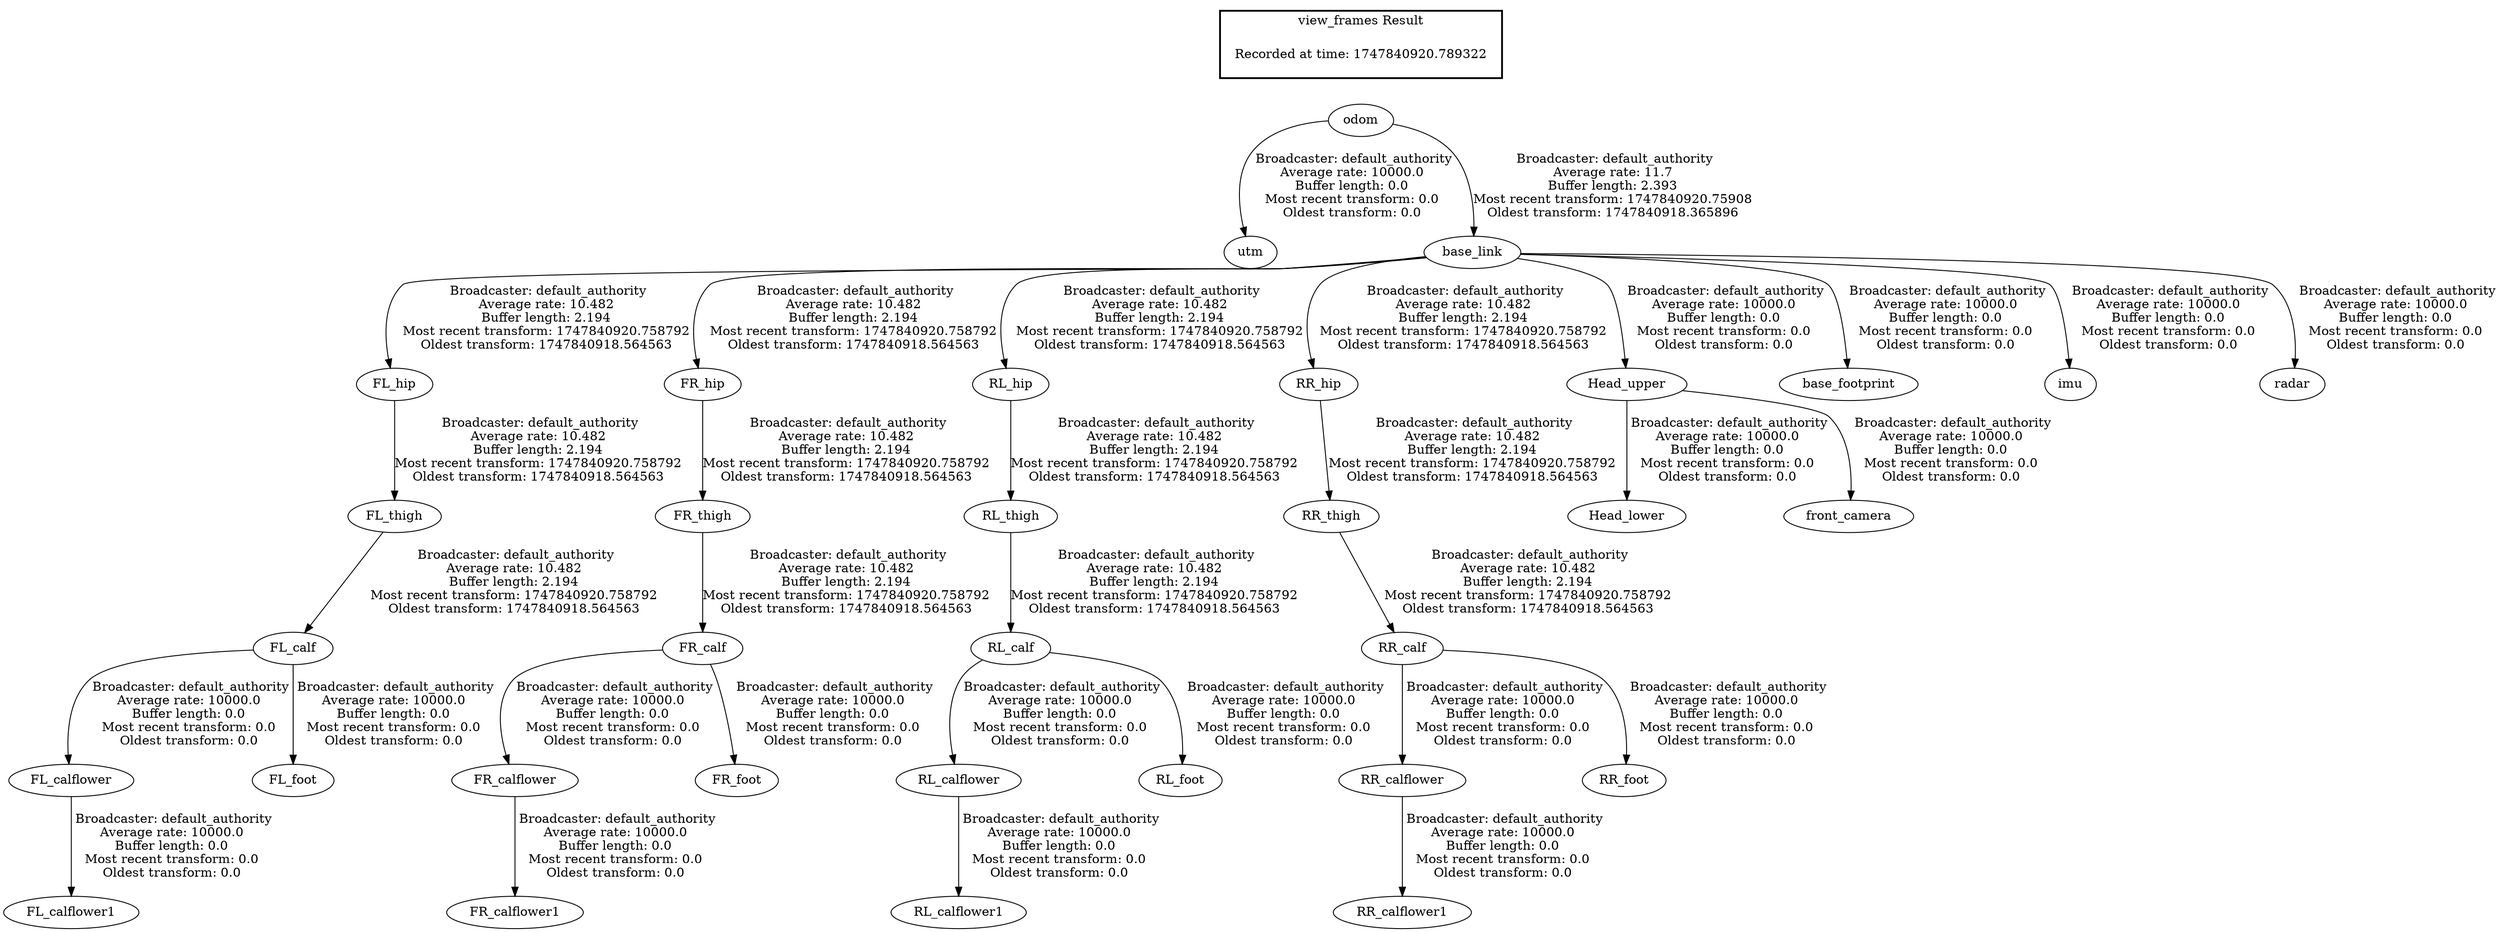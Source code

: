 digraph G {
"odom" -> "utm"[label=" Broadcaster: default_authority\nAverage rate: 10000.0\nBuffer length: 0.0\nMost recent transform: 0.0\nOldest transform: 0.0\n"];
"FL_thigh" -> "FL_calf"[label=" Broadcaster: default_authority\nAverage rate: 10.482\nBuffer length: 2.194\nMost recent transform: 1747840920.758792\nOldest transform: 1747840918.564563\n"];
"FL_hip" -> "FL_thigh"[label=" Broadcaster: default_authority\nAverage rate: 10.482\nBuffer length: 2.194\nMost recent transform: 1747840920.758792\nOldest transform: 1747840918.564563\n"];
"base_link" -> "FL_hip"[label=" Broadcaster: default_authority\nAverage rate: 10.482\nBuffer length: 2.194\nMost recent transform: 1747840920.758792\nOldest transform: 1747840918.564563\n"];
"odom" -> "base_link"[label=" Broadcaster: default_authority\nAverage rate: 11.7\nBuffer length: 2.393\nMost recent transform: 1747840920.75908\nOldest transform: 1747840918.365896\n"];
"FR_thigh" -> "FR_calf"[label=" Broadcaster: default_authority\nAverage rate: 10.482\nBuffer length: 2.194\nMost recent transform: 1747840920.758792\nOldest transform: 1747840918.564563\n"];
"FR_hip" -> "FR_thigh"[label=" Broadcaster: default_authority\nAverage rate: 10.482\nBuffer length: 2.194\nMost recent transform: 1747840920.758792\nOldest transform: 1747840918.564563\n"];
"base_link" -> "FR_hip"[label=" Broadcaster: default_authority\nAverage rate: 10.482\nBuffer length: 2.194\nMost recent transform: 1747840920.758792\nOldest transform: 1747840918.564563\n"];
"RL_thigh" -> "RL_calf"[label=" Broadcaster: default_authority\nAverage rate: 10.482\nBuffer length: 2.194\nMost recent transform: 1747840920.758792\nOldest transform: 1747840918.564563\n"];
"RL_hip" -> "RL_thigh"[label=" Broadcaster: default_authority\nAverage rate: 10.482\nBuffer length: 2.194\nMost recent transform: 1747840920.758792\nOldest transform: 1747840918.564563\n"];
"base_link" -> "RL_hip"[label=" Broadcaster: default_authority\nAverage rate: 10.482\nBuffer length: 2.194\nMost recent transform: 1747840920.758792\nOldest transform: 1747840918.564563\n"];
"RR_thigh" -> "RR_calf"[label=" Broadcaster: default_authority\nAverage rate: 10.482\nBuffer length: 2.194\nMost recent transform: 1747840920.758792\nOldest transform: 1747840918.564563\n"];
"RR_hip" -> "RR_thigh"[label=" Broadcaster: default_authority\nAverage rate: 10.482\nBuffer length: 2.194\nMost recent transform: 1747840920.758792\nOldest transform: 1747840918.564563\n"];
"base_link" -> "RR_hip"[label=" Broadcaster: default_authority\nAverage rate: 10.482\nBuffer length: 2.194\nMost recent transform: 1747840920.758792\nOldest transform: 1747840918.564563\n"];
"FL_calflower" -> "FL_calflower1"[label=" Broadcaster: default_authority\nAverage rate: 10000.0\nBuffer length: 0.0\nMost recent transform: 0.0\nOldest transform: 0.0\n"];
"FL_calf" -> "FL_calflower"[label=" Broadcaster: default_authority\nAverage rate: 10000.0\nBuffer length: 0.0\nMost recent transform: 0.0\nOldest transform: 0.0\n"];
"FL_calf" -> "FL_foot"[label=" Broadcaster: default_authority\nAverage rate: 10000.0\nBuffer length: 0.0\nMost recent transform: 0.0\nOldest transform: 0.0\n"];
"FR_calflower" -> "FR_calflower1"[label=" Broadcaster: default_authority\nAverage rate: 10000.0\nBuffer length: 0.0\nMost recent transform: 0.0\nOldest transform: 0.0\n"];
"FR_calf" -> "FR_calflower"[label=" Broadcaster: default_authority\nAverage rate: 10000.0\nBuffer length: 0.0\nMost recent transform: 0.0\nOldest transform: 0.0\n"];
"FR_calf" -> "FR_foot"[label=" Broadcaster: default_authority\nAverage rate: 10000.0\nBuffer length: 0.0\nMost recent transform: 0.0\nOldest transform: 0.0\n"];
"Head_upper" -> "Head_lower"[label=" Broadcaster: default_authority\nAverage rate: 10000.0\nBuffer length: 0.0\nMost recent transform: 0.0\nOldest transform: 0.0\n"];
"base_link" -> "Head_upper"[label=" Broadcaster: default_authority\nAverage rate: 10000.0\nBuffer length: 0.0\nMost recent transform: 0.0\nOldest transform: 0.0\n"];
"RL_calflower" -> "RL_calflower1"[label=" Broadcaster: default_authority\nAverage rate: 10000.0\nBuffer length: 0.0\nMost recent transform: 0.0\nOldest transform: 0.0\n"];
"RL_calf" -> "RL_calflower"[label=" Broadcaster: default_authority\nAverage rate: 10000.0\nBuffer length: 0.0\nMost recent transform: 0.0\nOldest transform: 0.0\n"];
"RL_calf" -> "RL_foot"[label=" Broadcaster: default_authority\nAverage rate: 10000.0\nBuffer length: 0.0\nMost recent transform: 0.0\nOldest transform: 0.0\n"];
"RR_calflower" -> "RR_calflower1"[label=" Broadcaster: default_authority\nAverage rate: 10000.0\nBuffer length: 0.0\nMost recent transform: 0.0\nOldest transform: 0.0\n"];
"RR_calf" -> "RR_calflower"[label=" Broadcaster: default_authority\nAverage rate: 10000.0\nBuffer length: 0.0\nMost recent transform: 0.0\nOldest transform: 0.0\n"];
"RR_calf" -> "RR_foot"[label=" Broadcaster: default_authority\nAverage rate: 10000.0\nBuffer length: 0.0\nMost recent transform: 0.0\nOldest transform: 0.0\n"];
"base_link" -> "base_footprint"[label=" Broadcaster: default_authority\nAverage rate: 10000.0\nBuffer length: 0.0\nMost recent transform: 0.0\nOldest transform: 0.0\n"];
"Head_upper" -> "front_camera"[label=" Broadcaster: default_authority\nAverage rate: 10000.0\nBuffer length: 0.0\nMost recent transform: 0.0\nOldest transform: 0.0\n"];
"base_link" -> "imu"[label=" Broadcaster: default_authority\nAverage rate: 10000.0\nBuffer length: 0.0\nMost recent transform: 0.0\nOldest transform: 0.0\n"];
"base_link" -> "radar"[label=" Broadcaster: default_authority\nAverage rate: 10000.0\nBuffer length: 0.0\nMost recent transform: 0.0\nOldest transform: 0.0\n"];
edge [style=invis];
 subgraph cluster_legend { style=bold; color=black; label ="view_frames Result";
"Recorded at time: 1747840920.789322"[ shape=plaintext ] ;
}->"odom";
}